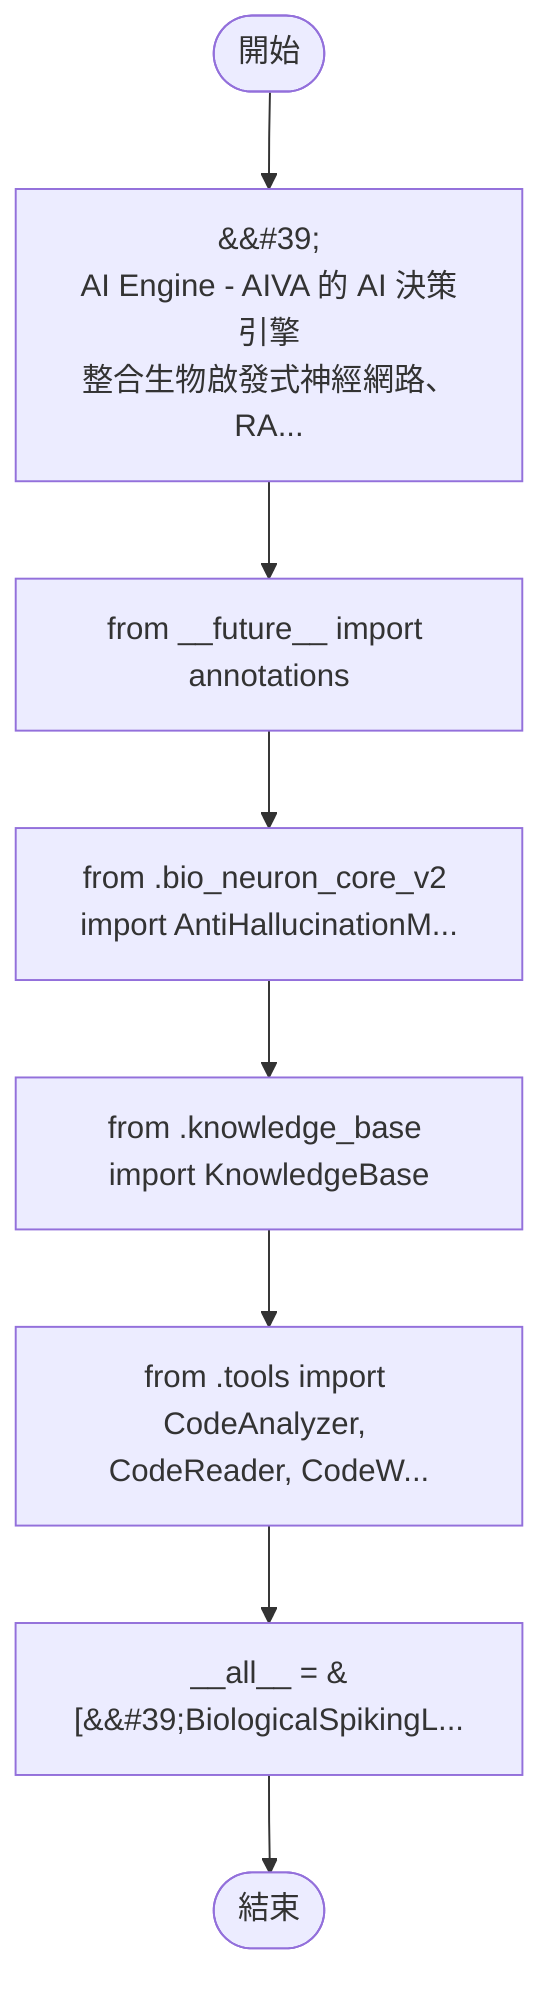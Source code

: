 flowchart TB
    n1([開始])
    n2([結束])
    n3[&amp;&#35;39;\nAI Engine - AIVA 的 AI 決策引擎\n整合生物啟發式神經網路、RA...]
    n4[from __future__ import annotations]
    n5[from .bio_neuron_core_v2 import AntiHallucinationM...]
    n6[from .knowledge_base import KnowledgeBase]
    n7[from .tools import CodeAnalyzer, CodeReader, CodeW...]
    n8[__all__ = &#91;&amp;&#35;39;BiologicalSpikingL...]
    n1 --> n3
    n3 --> n4
    n4 --> n5
    n5 --> n6
    n6 --> n7
    n7 --> n8
    n8 --> n2